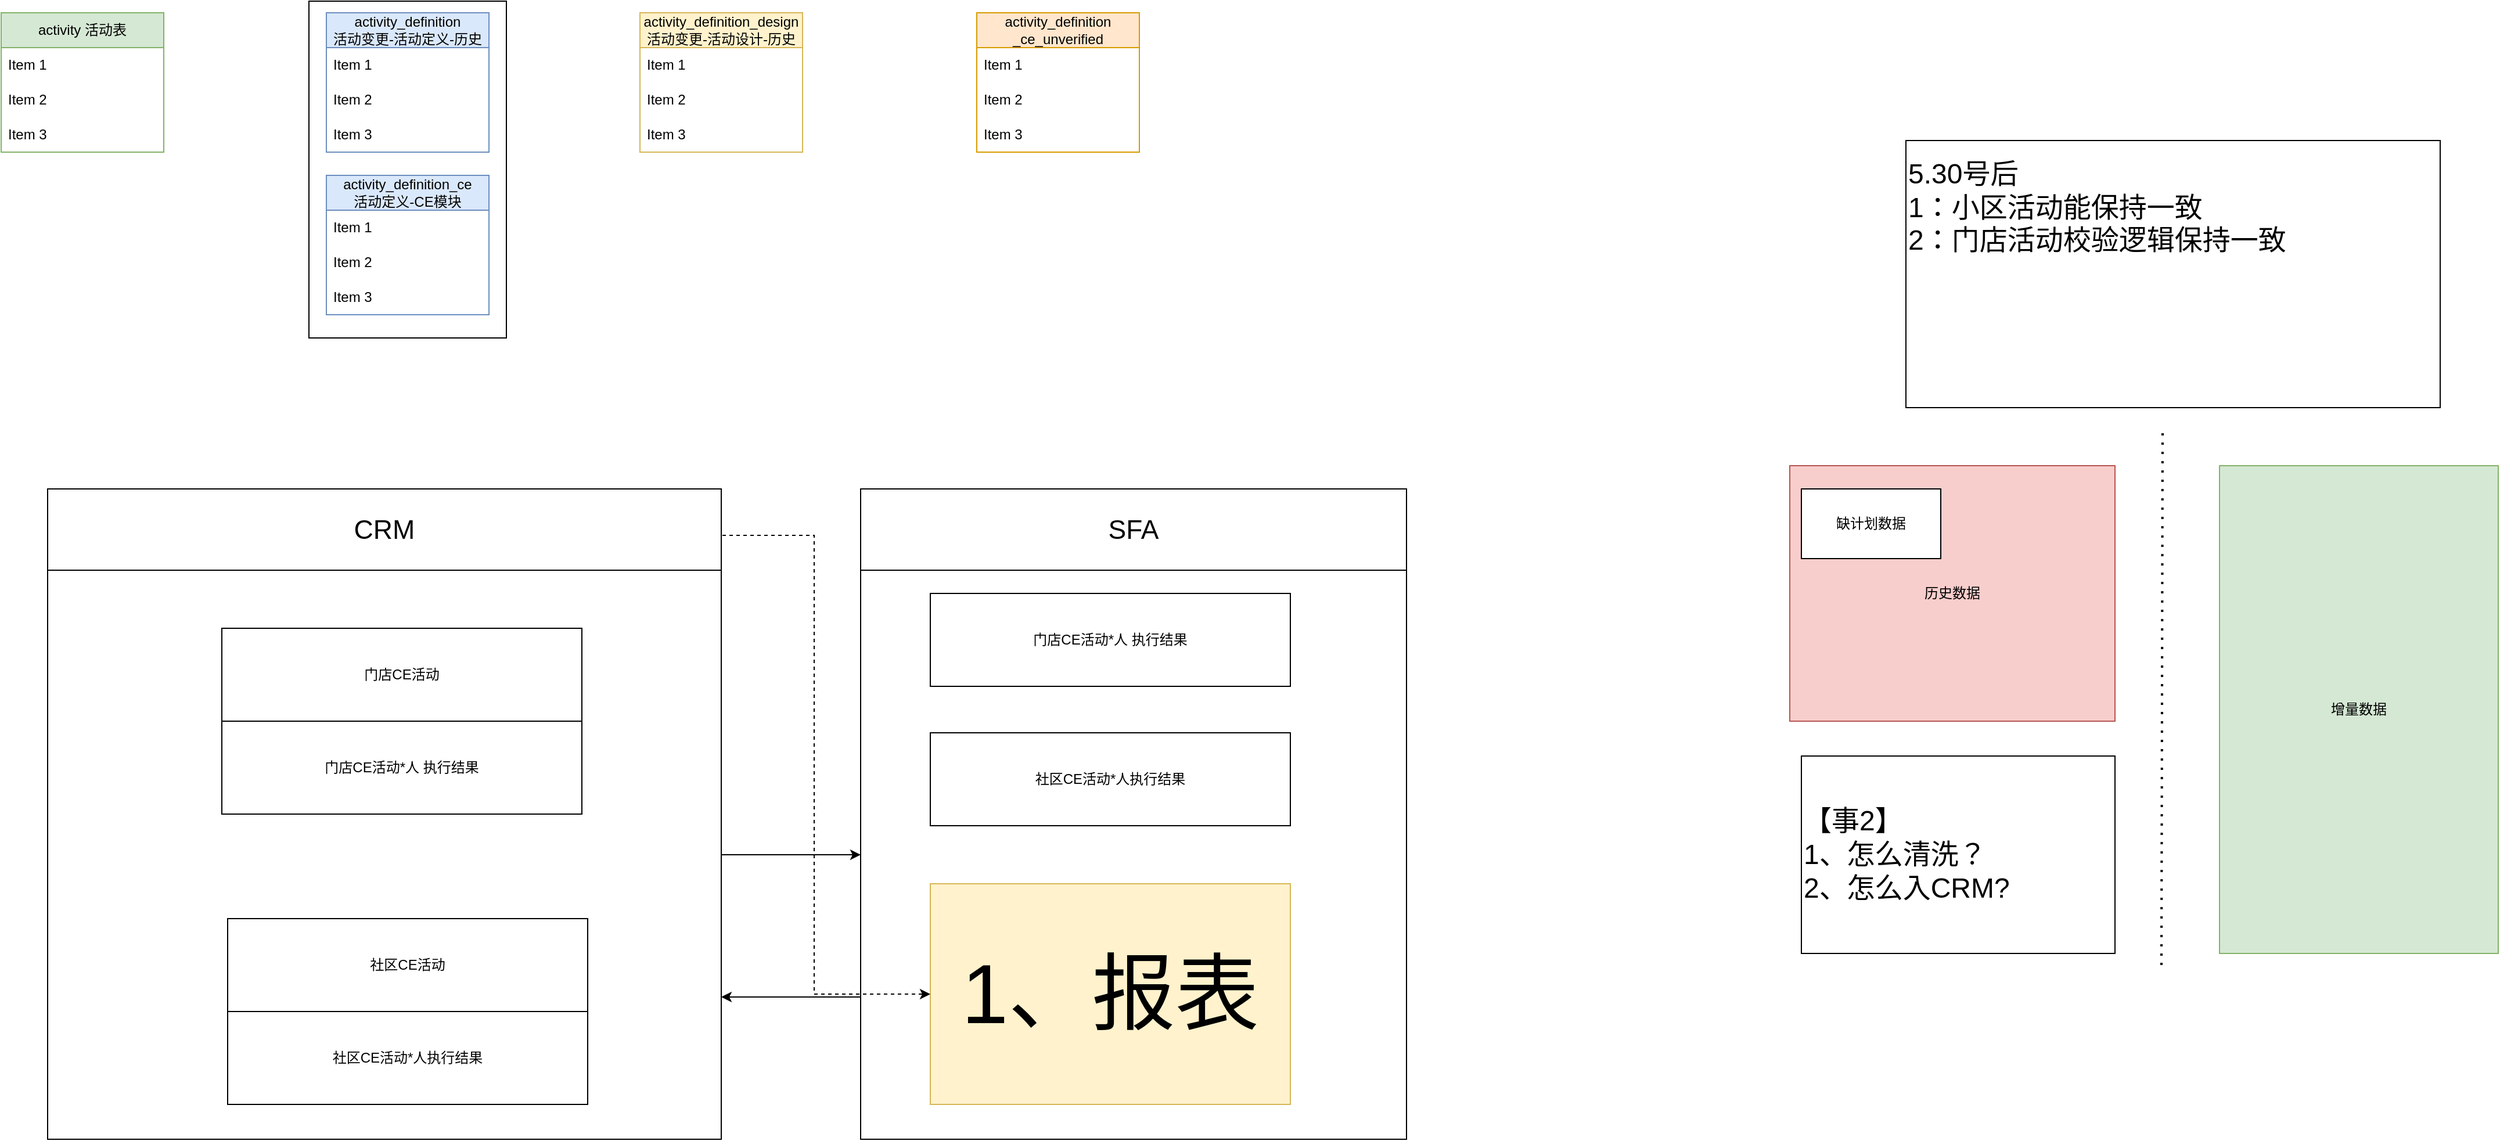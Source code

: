 <mxfile version="24.4.8" type="github">
  <diagram name="第 1 页" id="AENTNlPJevPZOgyLgPkk">
    <mxGraphModel dx="1981" dy="793" grid="1" gridSize="10" guides="1" tooltips="1" connect="1" arrows="1" fold="1" page="1" pageScale="1" pageWidth="827" pageHeight="1169" math="0" shadow="0">
      <root>
        <mxCell id="0" />
        <mxCell id="1" parent="0" />
        <mxCell id="CiyChFfroX3OgzSRwFEe-22" value="" style="rounded=0;whiteSpace=wrap;html=1;" parent="1" vertex="1">
          <mxGeometry x="-75" y="150" width="170" height="290" as="geometry" />
        </mxCell>
        <mxCell id="CiyChFfroX3OgzSRwFEe-2" value="activity 活动表" style="swimlane;fontStyle=0;childLayout=stackLayout;horizontal=1;startSize=30;horizontalStack=0;resizeParent=1;resizeParentMax=0;resizeLast=0;collapsible=1;marginBottom=0;whiteSpace=wrap;html=1;fillColor=#d5e8d4;strokeColor=#82b366;" parent="1" vertex="1">
          <mxGeometry x="-340" y="160" width="140" height="120" as="geometry" />
        </mxCell>
        <mxCell id="CiyChFfroX3OgzSRwFEe-3" value="Item 1" style="text;strokeColor=none;fillColor=none;align=left;verticalAlign=middle;spacingLeft=4;spacingRight=4;overflow=hidden;points=[[0,0.5],[1,0.5]];portConstraint=eastwest;rotatable=0;whiteSpace=wrap;html=1;" parent="CiyChFfroX3OgzSRwFEe-2" vertex="1">
          <mxGeometry y="30" width="140" height="30" as="geometry" />
        </mxCell>
        <mxCell id="CiyChFfroX3OgzSRwFEe-4" value="Item 2" style="text;strokeColor=none;fillColor=none;align=left;verticalAlign=middle;spacingLeft=4;spacingRight=4;overflow=hidden;points=[[0,0.5],[1,0.5]];portConstraint=eastwest;rotatable=0;whiteSpace=wrap;html=1;" parent="CiyChFfroX3OgzSRwFEe-2" vertex="1">
          <mxGeometry y="60" width="140" height="30" as="geometry" />
        </mxCell>
        <mxCell id="CiyChFfroX3OgzSRwFEe-5" value="Item 3" style="text;strokeColor=none;fillColor=none;align=left;verticalAlign=middle;spacingLeft=4;spacingRight=4;overflow=hidden;points=[[0,0.5],[1,0.5]];portConstraint=eastwest;rotatable=0;whiteSpace=wrap;html=1;" parent="CiyChFfroX3OgzSRwFEe-2" vertex="1">
          <mxGeometry y="90" width="140" height="30" as="geometry" />
        </mxCell>
        <mxCell id="CiyChFfroX3OgzSRwFEe-6" value="activity_definition&lt;br&gt;活动变更-活动定义-历史" style="swimlane;fontStyle=0;childLayout=stackLayout;horizontal=1;startSize=30;horizontalStack=0;resizeParent=1;resizeParentMax=0;resizeLast=0;collapsible=1;marginBottom=0;whiteSpace=wrap;html=1;fillColor=#dae8fc;strokeColor=#6c8ebf;" parent="1" vertex="1">
          <mxGeometry x="-60" y="160" width="140" height="120" as="geometry" />
        </mxCell>
        <mxCell id="CiyChFfroX3OgzSRwFEe-7" value="Item 1" style="text;strokeColor=none;fillColor=none;align=left;verticalAlign=middle;spacingLeft=4;spacingRight=4;overflow=hidden;points=[[0,0.5],[1,0.5]];portConstraint=eastwest;rotatable=0;whiteSpace=wrap;html=1;" parent="CiyChFfroX3OgzSRwFEe-6" vertex="1">
          <mxGeometry y="30" width="140" height="30" as="geometry" />
        </mxCell>
        <mxCell id="CiyChFfroX3OgzSRwFEe-8" value="Item 2" style="text;strokeColor=none;fillColor=none;align=left;verticalAlign=middle;spacingLeft=4;spacingRight=4;overflow=hidden;points=[[0,0.5],[1,0.5]];portConstraint=eastwest;rotatable=0;whiteSpace=wrap;html=1;" parent="CiyChFfroX3OgzSRwFEe-6" vertex="1">
          <mxGeometry y="60" width="140" height="30" as="geometry" />
        </mxCell>
        <mxCell id="CiyChFfroX3OgzSRwFEe-9" value="Item 3" style="text;strokeColor=none;fillColor=none;align=left;verticalAlign=middle;spacingLeft=4;spacingRight=4;overflow=hidden;points=[[0,0.5],[1,0.5]];portConstraint=eastwest;rotatable=0;whiteSpace=wrap;html=1;" parent="CiyChFfroX3OgzSRwFEe-6" vertex="1">
          <mxGeometry y="90" width="140" height="30" as="geometry" />
        </mxCell>
        <mxCell id="CiyChFfroX3OgzSRwFEe-10" value="activity_definition_ce&lt;br&gt;活动定义-CE模块" style="swimlane;fontStyle=0;childLayout=stackLayout;horizontal=1;startSize=30;horizontalStack=0;resizeParent=1;resizeParentMax=0;resizeLast=0;collapsible=1;marginBottom=0;whiteSpace=wrap;html=1;fillColor=#dae8fc;strokeColor=#6c8ebf;" parent="1" vertex="1">
          <mxGeometry x="-60" y="300" width="140" height="120" as="geometry" />
        </mxCell>
        <mxCell id="CiyChFfroX3OgzSRwFEe-11" value="Item 1" style="text;strokeColor=none;fillColor=none;align=left;verticalAlign=middle;spacingLeft=4;spacingRight=4;overflow=hidden;points=[[0,0.5],[1,0.5]];portConstraint=eastwest;rotatable=0;whiteSpace=wrap;html=1;" parent="CiyChFfroX3OgzSRwFEe-10" vertex="1">
          <mxGeometry y="30" width="140" height="30" as="geometry" />
        </mxCell>
        <mxCell id="CiyChFfroX3OgzSRwFEe-12" value="Item 2" style="text;strokeColor=none;fillColor=none;align=left;verticalAlign=middle;spacingLeft=4;spacingRight=4;overflow=hidden;points=[[0,0.5],[1,0.5]];portConstraint=eastwest;rotatable=0;whiteSpace=wrap;html=1;" parent="CiyChFfroX3OgzSRwFEe-10" vertex="1">
          <mxGeometry y="60" width="140" height="30" as="geometry" />
        </mxCell>
        <mxCell id="CiyChFfroX3OgzSRwFEe-13" value="Item 3" style="text;strokeColor=none;fillColor=none;align=left;verticalAlign=middle;spacingLeft=4;spacingRight=4;overflow=hidden;points=[[0,0.5],[1,0.5]];portConstraint=eastwest;rotatable=0;whiteSpace=wrap;html=1;" parent="CiyChFfroX3OgzSRwFEe-10" vertex="1">
          <mxGeometry y="90" width="140" height="30" as="geometry" />
        </mxCell>
        <mxCell id="CiyChFfroX3OgzSRwFEe-14" value="activity_definition&lt;br&gt;_ce_unverified" style="swimlane;fontStyle=0;childLayout=stackLayout;horizontal=1;startSize=30;horizontalStack=0;resizeParent=1;resizeParentMax=0;resizeLast=0;collapsible=1;marginBottom=0;whiteSpace=wrap;html=1;fillColor=#ffe6cc;strokeColor=#d79b00;" parent="1" vertex="1">
          <mxGeometry x="500" y="160" width="140" height="120" as="geometry" />
        </mxCell>
        <mxCell id="CiyChFfroX3OgzSRwFEe-15" value="Item 1" style="text;strokeColor=none;fillColor=none;align=left;verticalAlign=middle;spacingLeft=4;spacingRight=4;overflow=hidden;points=[[0,0.5],[1,0.5]];portConstraint=eastwest;rotatable=0;whiteSpace=wrap;html=1;" parent="CiyChFfroX3OgzSRwFEe-14" vertex="1">
          <mxGeometry y="30" width="140" height="30" as="geometry" />
        </mxCell>
        <mxCell id="CiyChFfroX3OgzSRwFEe-16" value="Item 2" style="text;strokeColor=none;fillColor=none;align=left;verticalAlign=middle;spacingLeft=4;spacingRight=4;overflow=hidden;points=[[0,0.5],[1,0.5]];portConstraint=eastwest;rotatable=0;whiteSpace=wrap;html=1;" parent="CiyChFfroX3OgzSRwFEe-14" vertex="1">
          <mxGeometry y="60" width="140" height="30" as="geometry" />
        </mxCell>
        <mxCell id="CiyChFfroX3OgzSRwFEe-17" value="Item 3" style="text;strokeColor=none;fillColor=none;align=left;verticalAlign=middle;spacingLeft=4;spacingRight=4;overflow=hidden;points=[[0,0.5],[1,0.5]];portConstraint=eastwest;rotatable=0;whiteSpace=wrap;html=1;" parent="CiyChFfroX3OgzSRwFEe-14" vertex="1">
          <mxGeometry y="90" width="140" height="30" as="geometry" />
        </mxCell>
        <mxCell id="CiyChFfroX3OgzSRwFEe-18" value="activity_definition_design&lt;br&gt;活动变更-活动设计-历史" style="swimlane;fontStyle=0;childLayout=stackLayout;horizontal=1;startSize=30;horizontalStack=0;resizeParent=1;resizeParentMax=0;resizeLast=0;collapsible=1;marginBottom=0;whiteSpace=wrap;html=1;fillColor=#fff2cc;strokeColor=#d6b656;" parent="1" vertex="1">
          <mxGeometry x="210" y="160" width="140" height="120" as="geometry" />
        </mxCell>
        <mxCell id="CiyChFfroX3OgzSRwFEe-19" value="Item 1" style="text;strokeColor=none;fillColor=none;align=left;verticalAlign=middle;spacingLeft=4;spacingRight=4;overflow=hidden;points=[[0,0.5],[1,0.5]];portConstraint=eastwest;rotatable=0;whiteSpace=wrap;html=1;" parent="CiyChFfroX3OgzSRwFEe-18" vertex="1">
          <mxGeometry y="30" width="140" height="30" as="geometry" />
        </mxCell>
        <mxCell id="CiyChFfroX3OgzSRwFEe-20" value="Item 2" style="text;strokeColor=none;fillColor=none;align=left;verticalAlign=middle;spacingLeft=4;spacingRight=4;overflow=hidden;points=[[0,0.5],[1,0.5]];portConstraint=eastwest;rotatable=0;whiteSpace=wrap;html=1;" parent="CiyChFfroX3OgzSRwFEe-18" vertex="1">
          <mxGeometry y="60" width="140" height="30" as="geometry" />
        </mxCell>
        <mxCell id="CiyChFfroX3OgzSRwFEe-21" value="Item 3" style="text;strokeColor=none;fillColor=none;align=left;verticalAlign=middle;spacingLeft=4;spacingRight=4;overflow=hidden;points=[[0,0.5],[1,0.5]];portConstraint=eastwest;rotatable=0;whiteSpace=wrap;html=1;" parent="CiyChFfroX3OgzSRwFEe-18" vertex="1">
          <mxGeometry y="90" width="140" height="30" as="geometry" />
        </mxCell>
        <mxCell id="RSLLv2fhCBhsSM_nLc2j-1" style="edgeStyle=orthogonalEdgeStyle;rounded=0;orthogonalLoop=1;jettySize=auto;html=1;exitX=1;exitY=0.5;exitDx=0;exitDy=0;entryX=0;entryY=0.5;entryDx=0;entryDy=0;" edge="1" parent="1" source="CiyChFfroX3OgzSRwFEe-23" target="CiyChFfroX3OgzSRwFEe-25">
          <mxGeometry relative="1" as="geometry" />
        </mxCell>
        <mxCell id="CiyChFfroX3OgzSRwFEe-23" value="" style="rounded=0;whiteSpace=wrap;html=1;" parent="1" vertex="1">
          <mxGeometry x="-300" y="640" width="580" height="490" as="geometry" />
        </mxCell>
        <mxCell id="CiyChFfroX3OgzSRwFEe-24" value="CRM" style="rounded=0;whiteSpace=wrap;html=1;fontSize=23;" parent="1" vertex="1">
          <mxGeometry x="-300" y="570" width="580" height="70" as="geometry" />
        </mxCell>
        <mxCell id="RSLLv2fhCBhsSM_nLc2j-2" style="edgeStyle=orthogonalEdgeStyle;rounded=0;orthogonalLoop=1;jettySize=auto;html=1;exitX=0;exitY=0.75;exitDx=0;exitDy=0;entryX=1;entryY=0.75;entryDx=0;entryDy=0;" edge="1" parent="1" source="CiyChFfroX3OgzSRwFEe-25" target="CiyChFfroX3OgzSRwFEe-23">
          <mxGeometry relative="1" as="geometry" />
        </mxCell>
        <mxCell id="CiyChFfroX3OgzSRwFEe-25" value="" style="rounded=0;whiteSpace=wrap;html=1;" parent="1" vertex="1">
          <mxGeometry x="400" y="640" width="470" height="490" as="geometry" />
        </mxCell>
        <mxCell id="CiyChFfroX3OgzSRwFEe-26" value="SFA" style="rounded=0;whiteSpace=wrap;html=1;fontSize=23;" parent="1" vertex="1">
          <mxGeometry x="400" y="570" width="470" height="70" as="geometry" />
        </mxCell>
        <mxCell id="CiyChFfroX3OgzSRwFEe-27" value="门店CE活动" style="rounded=0;whiteSpace=wrap;html=1;" parent="1" vertex="1">
          <mxGeometry x="-150" y="690" width="310" height="80" as="geometry" />
        </mxCell>
        <mxCell id="CiyChFfroX3OgzSRwFEe-28" value="社区CE活动" style="rounded=0;whiteSpace=wrap;html=1;" parent="1" vertex="1">
          <mxGeometry x="-145" y="940" width="310" height="80" as="geometry" />
        </mxCell>
        <mxCell id="CiyChFfroX3OgzSRwFEe-29" value="门店CE活动*人 执行结果" style="rounded=0;whiteSpace=wrap;html=1;" parent="1" vertex="1">
          <mxGeometry x="-150" y="770" width="310" height="80" as="geometry" />
        </mxCell>
        <mxCell id="CiyChFfroX3OgzSRwFEe-30" value="社区CE活动*人执行结果" style="rounded=0;whiteSpace=wrap;html=1;" parent="1" vertex="1">
          <mxGeometry x="-145" y="1020" width="310" height="80" as="geometry" />
        </mxCell>
        <mxCell id="CiyChFfroX3OgzSRwFEe-31" value="门店CE活动*人 执行结果" style="rounded=0;whiteSpace=wrap;html=1;" parent="1" vertex="1">
          <mxGeometry x="460" y="660" width="310" height="80" as="geometry" />
        </mxCell>
        <mxCell id="CiyChFfroX3OgzSRwFEe-32" value="社区CE活动*人执行结果" style="rounded=0;whiteSpace=wrap;html=1;" parent="1" vertex="1">
          <mxGeometry x="460" y="780" width="310" height="80" as="geometry" />
        </mxCell>
        <mxCell id="RSLLv2fhCBhsSM_nLc2j-3" value="&lt;font style=&quot;font-size: 24px;&quot;&gt;5.30号后&lt;br&gt;1：小区活动能保持一致&lt;br&gt;2：门店活动校验逻辑保持一致&lt;br&gt;&lt;br&gt;&lt;br&gt;&lt;br&gt;&lt;br&gt;&lt;/font&gt;" style="rounded=0;whiteSpace=wrap;html=1;align=left;" vertex="1" parent="1">
          <mxGeometry x="1300" y="270" width="460" height="230" as="geometry" />
        </mxCell>
        <mxCell id="RSLLv2fhCBhsSM_nLc2j-4" value="历史数据" style="rounded=0;whiteSpace=wrap;html=1;fillColor=#f8cecc;strokeColor=#b85450;" vertex="1" parent="1">
          <mxGeometry x="1200" y="550" width="280" height="220" as="geometry" />
        </mxCell>
        <mxCell id="RSLLv2fhCBhsSM_nLc2j-5" value="增量数据" style="rounded=0;whiteSpace=wrap;html=1;fillColor=#d5e8d4;strokeColor=#82b366;" vertex="1" parent="1">
          <mxGeometry x="1570" y="550" width="240" height="420" as="geometry" />
        </mxCell>
        <mxCell id="RSLLv2fhCBhsSM_nLc2j-6" value="" style="endArrow=none;dashed=1;html=1;dashPattern=1 3;strokeWidth=2;rounded=0;" edge="1" parent="1">
          <mxGeometry width="50" height="50" relative="1" as="geometry">
            <mxPoint x="1520" y="980" as="sourcePoint" />
            <mxPoint x="1521" y="520" as="targetPoint" />
          </mxGeometry>
        </mxCell>
        <mxCell id="RSLLv2fhCBhsSM_nLc2j-7" value="&lt;font style=&quot;font-size: 24px;&quot;&gt;【事2】&lt;br&gt;1、怎么清洗？&lt;br&gt;2、怎么入CRM?&lt;/font&gt;" style="rounded=0;whiteSpace=wrap;html=1;align=left;" vertex="1" parent="1">
          <mxGeometry x="1210" y="800" width="270" height="170" as="geometry" />
        </mxCell>
        <mxCell id="RSLLv2fhCBhsSM_nLc2j-8" value="缺计划数据" style="rounded=0;whiteSpace=wrap;html=1;" vertex="1" parent="1">
          <mxGeometry x="1210" y="570" width="120" height="60" as="geometry" />
        </mxCell>
        <mxCell id="RSLLv2fhCBhsSM_nLc2j-9" value="&lt;font style=&quot;font-size: 72px;&quot;&gt;1、报表&lt;/font&gt;" style="rounded=0;whiteSpace=wrap;html=1;fillColor=#fff2cc;strokeColor=#d6b656;" vertex="1" parent="1">
          <mxGeometry x="460" y="910" width="310" height="190" as="geometry" />
        </mxCell>
        <mxCell id="RSLLv2fhCBhsSM_nLc2j-10" style="edgeStyle=orthogonalEdgeStyle;rounded=0;orthogonalLoop=1;jettySize=auto;html=1;exitX=1;exitY=0.5;exitDx=0;exitDy=0;entryX=0;entryY=0.5;entryDx=0;entryDy=0;dashed=1;" edge="1" parent="1" source="CiyChFfroX3OgzSRwFEe-24" target="RSLLv2fhCBhsSM_nLc2j-9">
          <mxGeometry relative="1" as="geometry">
            <Array as="points">
              <mxPoint x="280" y="610" />
              <mxPoint x="360" y="610" />
              <mxPoint x="360" y="1005" />
            </Array>
          </mxGeometry>
        </mxCell>
      </root>
    </mxGraphModel>
  </diagram>
</mxfile>
